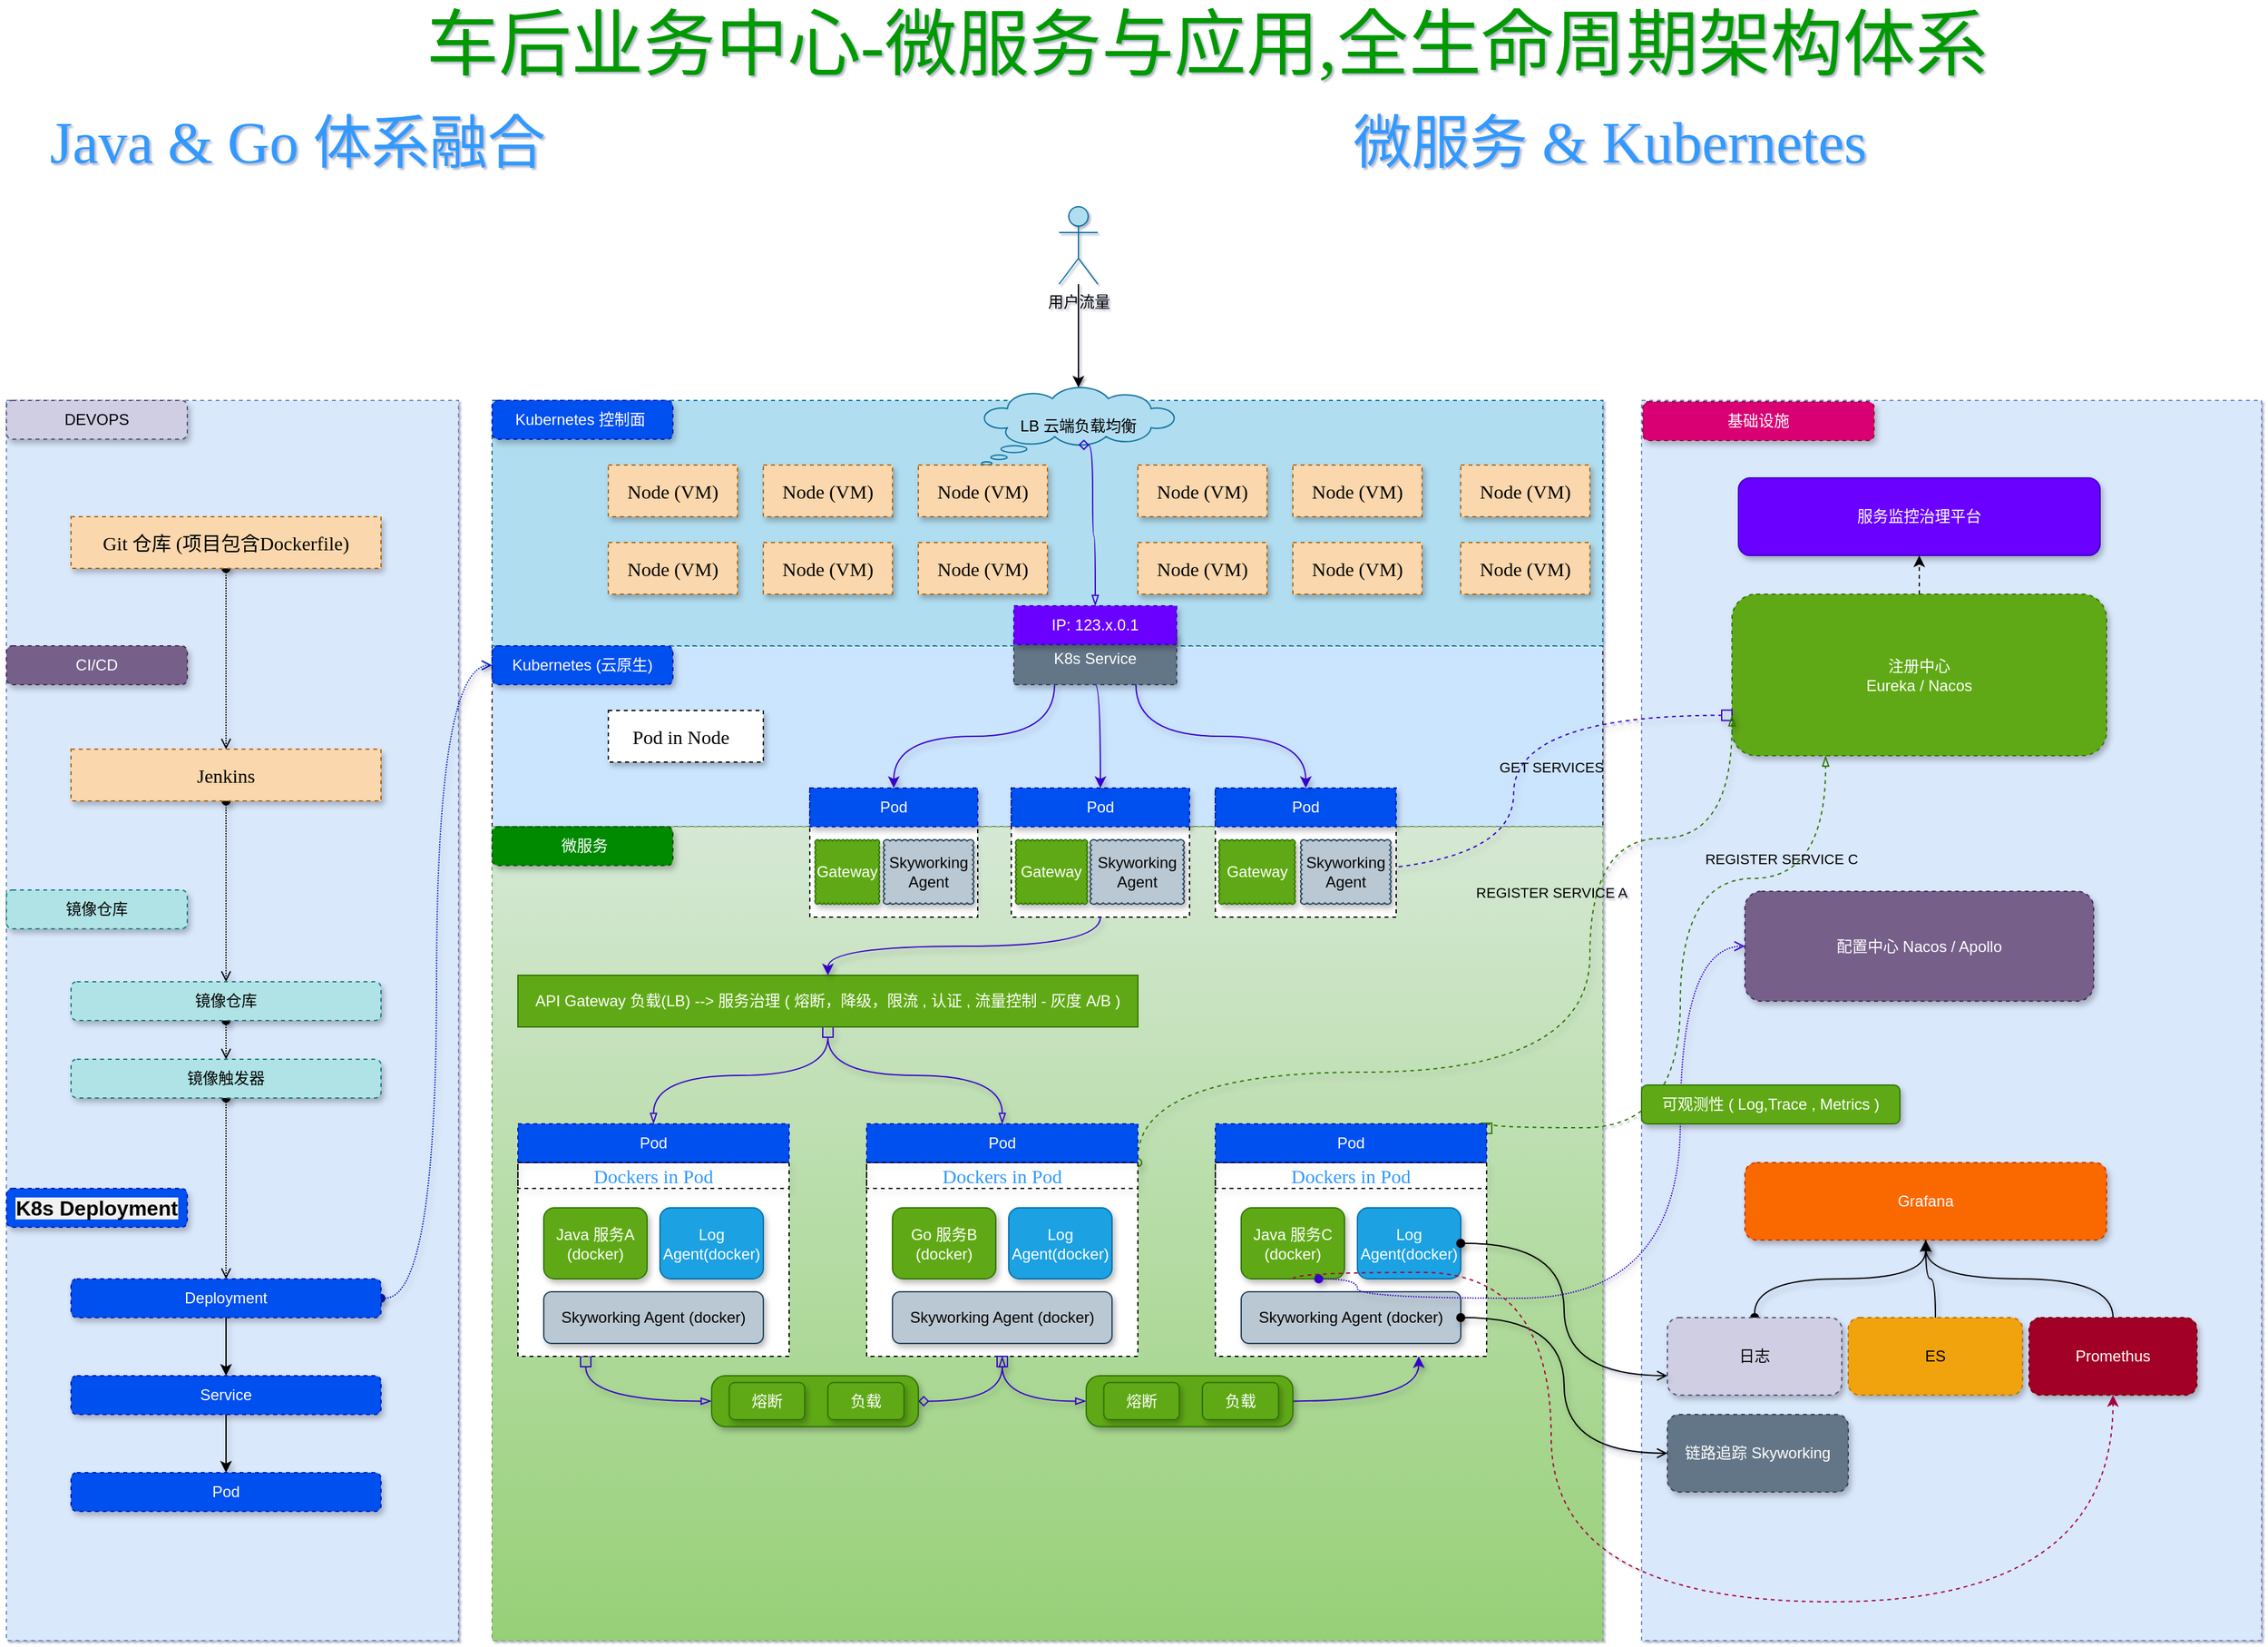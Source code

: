 <mxfile version="14.6.5" type="device"><diagram id="DyvEobNSfLmm6SkaqxEZ" name="第 1 页"><mxGraphModel dx="2893" dy="2381" grid="1" gridSize="10" guides="1" tooltips="1" connect="1" arrows="1" fold="1" page="1" pageScale="1" pageWidth="827" pageHeight="1169" math="0" shadow="1"><root><mxCell id="0"/><mxCell id="1" parent="0"/><mxCell id="Swbjwf21KGVHqzCazOki-116" value="" style="whiteSpace=wrap;html=1;dashed=1;labelBorderColor=none;labelBackgroundColor=none;fillColor=#cce5ff;strokeColor=#36393d;" parent="1" vertex="1"><mxGeometry x="-100" y="360" width="860" height="140" as="geometry"/></mxCell><mxCell id="Swbjwf21KGVHqzCazOki-30" value="" style="whiteSpace=wrap;html=1;dashed=1;fillColor=#dae8fc;labelBorderColor=none;labelBackgroundColor=none;strokeColor=#6c8ebf;" parent="1" vertex="1"><mxGeometry x="790" y="170" width="480" height="960" as="geometry"/></mxCell><mxCell id="Swbjwf21KGVHqzCazOki-33" value="服务监控治理平台" style="whiteSpace=wrap;html=1;fillColor=#6a00ff;strokeColor=#3700CC;fontColor=#ffffff;labelBorderColor=none;labelBackgroundColor=none;shadow=1;glass=0;sketch=0;rounded=1;" parent="1" vertex="1"><mxGeometry x="865" y="230" width="280" height="60" as="geometry"/></mxCell><mxCell id="Swbjwf21KGVHqzCazOki-34" value="配置中心 Nacos / Apollo" style="whiteSpace=wrap;html=1;dashed=1;fillColor=#76608a;strokeColor=#432D57;fontColor=#ffffff;labelBorderColor=none;labelBackgroundColor=none;shadow=1;rounded=1;glass=0;" parent="1" vertex="1"><mxGeometry x="870" y="550" width="270" height="85" as="geometry"/></mxCell><mxCell id="Swbjwf21KGVHqzCazOki-41" value="Grafana" style="whiteSpace=wrap;html=1;dashed=1;fillColor=#fa6800;strokeColor=#C73500;fontColor=#ffffff;labelBorderColor=none;labelBackgroundColor=none;shadow=1;rounded=1;" parent="1" vertex="1"><mxGeometry x="870" y="760" width="280" height="60" as="geometry"/></mxCell><mxCell id="Swbjwf21KGVHqzCazOki-95" value="" style="whiteSpace=wrap;html=1;dashed=1;labelBorderColor=none;labelBackgroundColor=none;fillColor=#d5e8d4;strokeColor=#82b366;gradientColor=#97d077;" parent="1" vertex="1"><mxGeometry x="-100" y="500" width="860" height="630" as="geometry"/></mxCell><mxCell id="Swbjwf21KGVHqzCazOki-31" value="基础设施" style="whiteSpace=wrap;html=1;dashed=1;fillColor=#d80073;strokeColor=#A50040;labelBorderColor=none;glass=0;rounded=1;labelBackgroundColor=none;shadow=1;fontColor=#ffffff;" parent="1" vertex="1"><mxGeometry x="791" y="171" width="179" height="30" as="geometry"/></mxCell><mxCell id="mB2JqrPNmE1M903nX0e_-1" style="edgeStyle=orthogonalEdgeStyle;rounded=0;orthogonalLoop=1;jettySize=auto;html=1;exitX=0.5;exitY=0;exitDx=0;exitDy=0;entryX=0.5;entryY=1;entryDx=0;entryDy=0;dashed=1;" parent="1" source="Swbjwf21KGVHqzCazOki-32" target="Swbjwf21KGVHqzCazOki-33" edge="1"><mxGeometry relative="1" as="geometry"/></mxCell><mxCell id="Swbjwf21KGVHqzCazOki-32" value="注册中心&lt;br&gt;Eureka / Nacos" style="whiteSpace=wrap;html=1;dashed=1;fillColor=#60a917;strokeColor=#2D7600;fontColor=#ffffff;labelBorderColor=none;shadow=1;glass=0;rounded=1;sketch=0;labelBackgroundColor=none;" parent="1" vertex="1"><mxGeometry x="860" y="320" width="290" height="125" as="geometry"/></mxCell><mxCell id="Swbjwf21KGVHqzCazOki-40" value="链路追踪 Skyworking" style="whiteSpace=wrap;html=1;dashed=1;fillColor=#647687;strokeColor=#314354;fontColor=#ffffff;labelBorderColor=none;labelBackgroundColor=none;shadow=1;rounded=1;" parent="1" vertex="1"><mxGeometry x="810" y="955" width="140" height="60" as="geometry"/></mxCell><mxCell id="Swbjwf21KGVHqzCazOki-85" value="" style="edgeStyle=orthogonalEdgeStyle;curved=1;rounded=0;orthogonalLoop=1;jettySize=auto;html=1;shadow=1;labelBackgroundColor=none;startArrow=blockThin;startFill=1;endArrow=oval;endFill=1;fontFamily=Lucida Console;fontSize=15;entryX=0.5;entryY=0;entryDx=0;entryDy=0;" parent="1" source="Swbjwf21KGVHqzCazOki-41" target="Swbjwf21KGVHqzCazOki-84" edge="1"><mxGeometry relative="1" as="geometry"/></mxCell><mxCell id="Swbjwf21KGVHqzCazOki-42" style="edgeStyle=orthogonalEdgeStyle;rounded=0;orthogonalLoop=1;jettySize=auto;html=1;entryX=0;entryY=0.75;entryDx=0;entryDy=0;shadow=1;endArrow=box;endFill=0;startArrow=blockThin;startFill=1;curved=1;fillColor=#6a00ff;strokeColor=#3700CC;labelBorderColor=none;labelBackgroundColor=none;dashed=1;" parent="1" source="Swbjwf21KGVHqzCazOki-20" target="Swbjwf21KGVHqzCazOki-32" edge="1"><mxGeometry relative="1" as="geometry"/></mxCell><mxCell id="Swbjwf21KGVHqzCazOki-43" value="GET SERVICES" style="edgeLabel;html=1;align=center;verticalAlign=middle;resizable=0;points=[];labelBorderColor=none;labelBackgroundColor=none;" parent="Swbjwf21KGVHqzCazOki-42" vertex="1" connectable="0"><mxGeometry x="0.464" y="-11" relative="1" as="geometry"><mxPoint x="-17" y="29" as="offset"/></mxGeometry></mxCell><mxCell id="Swbjwf21KGVHqzCazOki-66" style="edgeStyle=orthogonalEdgeStyle;rounded=0;orthogonalLoop=1;jettySize=auto;html=1;exitX=0.5;exitY=1;exitDx=0;exitDy=0;shadow=0;startArrow=box;startFill=0;endArrow=blockThin;endFill=0;curved=1;labelBorderColor=none;labelBackgroundColor=none;fillColor=#6a00ff;strokeColor=#3700CC;" parent="1" source="Swbjwf21KGVHqzCazOki-64" target="Swbjwf21KGVHqzCazOki-59" edge="1"><mxGeometry relative="1" as="geometry"/></mxCell><mxCell id="Swbjwf21KGVHqzCazOki-67" style="edgeStyle=orthogonalEdgeStyle;rounded=0;orthogonalLoop=1;jettySize=auto;html=1;entryX=0.5;entryY=0;entryDx=0;entryDy=0;shadow=1;startArrow=box;startFill=0;endArrow=blockThin;endFill=0;curved=1;labelBorderColor=none;labelBackgroundColor=none;fillColor=#6a00ff;strokeColor=#3700CC;" parent="1" source="Swbjwf21KGVHqzCazOki-64" target="Swbjwf21KGVHqzCazOki-111" edge="1"><mxGeometry relative="1" as="geometry"><mxPoint x="305" y="700" as="targetPoint"/></mxGeometry></mxCell><mxCell id="Swbjwf21KGVHqzCazOki-64" value="API Gateway 负载(LB) --&amp;gt; 服务治理 ( 熔断，降级，限流 , 认证 , 流量控制 - 灰度 A/B )" style="rounded=0;whiteSpace=wrap;html=1;fillColor=#60a917;labelBorderColor=none;labelBackgroundColor=none;strokeColor=#2D7600;fontColor=#ffffff;" parent="1" vertex="1"><mxGeometry x="-80" y="615" width="480" height="40" as="geometry"/></mxCell><mxCell id="Swbjwf21KGVHqzCazOki-68" style="edgeStyle=orthogonalEdgeStyle;rounded=0;orthogonalLoop=1;jettySize=auto;html=1;entryX=0.25;entryY=1;entryDx=0;entryDy=0;shadow=0;startArrow=box;startFill=0;endArrow=blockThin;endFill=0;curved=1;fillColor=#60a917;strokeColor=#2D7600;labelBorderColor=none;labelBackgroundColor=none;exitX=1;exitY=0.25;exitDx=0;exitDy=0;dashed=1;" parent="1" source="Swbjwf21KGVHqzCazOki-121" target="Swbjwf21KGVHqzCazOki-32" edge="1"><mxGeometry relative="1" as="geometry"><mxPoint x="710" y="715" as="sourcePoint"/><Array as="points"><mxPoint x="820" y="733"/><mxPoint x="820" y="540"/></Array></mxGeometry></mxCell><mxCell id="Swbjwf21KGVHqzCazOki-69" value="REGISTER SERVICE C" style="edgeLabel;html=1;align=center;verticalAlign=middle;resizable=0;points=[];labelBackgroundColor=none;labelBorderColor=none;" parent="Swbjwf21KGVHqzCazOki-68" vertex="1" connectable="0"><mxGeometry x="0.616" y="3" relative="1" as="geometry"><mxPoint x="-23" y="-12" as="offset"/></mxGeometry></mxCell><mxCell id="Swbjwf21KGVHqzCazOki-81" style="edgeStyle=orthogonalEdgeStyle;curved=1;rounded=0;orthogonalLoop=1;jettySize=auto;html=1;entryX=0.5;entryY=1;entryDx=0;entryDy=0;shadow=1;startArrow=diamond;startFill=0;endArrow=blockThin;endFill=0;fillColor=#6a00ff;strokeColor=#3700CC;labelBorderColor=none;labelBackgroundColor=none;exitX=1;exitY=0.5;exitDx=0;exitDy=0;" parent="1" source="mB2JqrPNmE1M903nX0e_-35" target="Swbjwf21KGVHqzCazOki-110" edge="1"><mxGeometry relative="1" as="geometry"><mxPoint x="645" y="800" as="targetPoint"/><mxPoint x="200" y="1000" as="sourcePoint"/></mxGeometry></mxCell><mxCell id="Swbjwf21KGVHqzCazOki-71" style="edgeStyle=orthogonalEdgeStyle;curved=1;rounded=0;orthogonalLoop=1;jettySize=auto;html=1;shadow=1;startArrow=oval;startFill=0;endArrow=blockThin;endFill=0;fillColor=#60a917;strokeColor=#2D7600;labelBorderColor=none;labelBackgroundColor=none;exitX=1;exitY=0;exitDx=0;exitDy=0;entryX=0;entryY=0.75;entryDx=0;entryDy=0;dashed=1;" parent="1" source="Swbjwf21KGVHqzCazOki-112" target="Swbjwf21KGVHqzCazOki-32" edge="1"><mxGeometry relative="1" as="geometry"><mxPoint x="370" y="715" as="sourcePoint"/><mxPoint x="840" y="475" as="targetPoint"/><Array as="points"><mxPoint x="400" y="690"/><mxPoint x="750" y="690"/><mxPoint x="750" y="509"/><mxPoint x="860" y="509"/></Array></mxGeometry></mxCell><mxCell id="Swbjwf21KGVHqzCazOki-72" value="&lt;span style=&quot;&quot;&gt;REGISTER SERVICE A&lt;/span&gt;" style="edgeLabel;html=1;align=center;verticalAlign=middle;resizable=0;points=[];labelBorderColor=none;labelBackgroundColor=none;" parent="Swbjwf21KGVHqzCazOki-71" vertex="1" connectable="0"><mxGeometry x="0.332" y="11" relative="1" as="geometry"><mxPoint x="-19" y="-22" as="offset"/></mxGeometry></mxCell><mxCell id="Swbjwf21KGVHqzCazOki-80" style="edgeStyle=orthogonalEdgeStyle;curved=1;rounded=0;orthogonalLoop=1;jettySize=auto;html=1;shadow=1;startArrow=box;startFill=0;endArrow=blockThin;endFill=0;exitX=0.25;exitY=1;exitDx=0;exitDy=0;entryX=0;entryY=0.5;entryDx=0;entryDy=0;fillColor=#6a00ff;strokeColor=#3700CC;labelBorderColor=none;labelBackgroundColor=none;" parent="1" source="Swbjwf21KGVHqzCazOki-58" target="mB2JqrPNmE1M903nX0e_-35" edge="1"><mxGeometry relative="1" as="geometry"><mxPoint x="305" y="800" as="sourcePoint"/><mxPoint x="20" y="1000" as="targetPoint"/></mxGeometry></mxCell><mxCell id="Swbjwf21KGVHqzCazOki-84" value="日志" style="whiteSpace=wrap;html=1;dashed=1;labelBorderColor=none;labelBackgroundColor=none;shadow=1;rounded=1;fillColor=#d0cee2;strokeColor=#56517e;" parent="1" vertex="1"><mxGeometry x="810" y="880" width="135" height="60" as="geometry"/></mxCell><mxCell id="Swbjwf21KGVHqzCazOki-97" value="" style="whiteSpace=wrap;html=1;dashed=1;labelBorderColor=none;labelBackgroundColor=none;fillColor=#b1ddf0;strokeColor=#10739e;" parent="1" vertex="1"><mxGeometry x="-100" y="170" width="860" height="190" as="geometry"/></mxCell><mxCell id="Swbjwf21KGVHqzCazOki-3" style="edgeStyle=orthogonalEdgeStyle;orthogonalLoop=1;jettySize=auto;html=1;entryX=0.5;entryY=0;entryDx=0;entryDy=0;entryPerimeter=0;curved=1;labelBorderColor=none;labelBackgroundColor=none;" parent="1" source="Swbjwf21KGVHqzCazOki-1" target="Swbjwf21KGVHqzCazOki-2" edge="1"><mxGeometry relative="1" as="geometry"/></mxCell><mxCell id="Swbjwf21KGVHqzCazOki-1" value="用户流量" style="shape=umlActor;verticalLabelPosition=bottom;verticalAlign=top;html=1;labelBorderColor=none;labelBackgroundColor=none;fillColor=#b1ddf0;strokeColor=#10739e;" parent="1" vertex="1"><mxGeometry x="339" y="20" width="30" height="60" as="geometry"/></mxCell><mxCell id="Swbjwf21KGVHqzCazOki-2" value="LB 云端负载均衡" style="whiteSpace=wrap;html=1;shape=mxgraph.basic.cloud_callout;labelBorderColor=none;labelBackgroundColor=none;fillColor=#b1ddf0;strokeColor=#10739e;" parent="1" vertex="1"><mxGeometry x="279" y="160" width="150" height="60" as="geometry"/></mxCell><mxCell id="Swbjwf21KGVHqzCazOki-48" style="edgeStyle=orthogonalEdgeStyle;rounded=0;orthogonalLoop=1;jettySize=auto;html=1;entryX=0.5;entryY=0;entryDx=0;entryDy=0;shadow=0;startArrow=diamond;startFill=0;endArrow=blockThin;endFill=0;curved=1;labelBorderColor=none;labelBackgroundColor=none;exitX=0.5;exitY=0.74;exitDx=0;exitDy=0;exitPerimeter=0;fillColor=#6a00ff;strokeColor=#3700CC;" parent="1" source="Swbjwf21KGVHqzCazOki-2" target="Swbjwf21KGVHqzCazOki-26" edge="1"><mxGeometry relative="1" as="geometry"><Array as="points"><mxPoint x="365" y="204"/><mxPoint x="365" y="275"/><mxPoint x="367" y="275"/></Array></mxGeometry></mxCell><mxCell id="Swbjwf21KGVHqzCazOki-83" value="Node (VM)" style="rounded=0;whiteSpace=wrap;html=1;shadow=1;glass=0;dashed=1;labelBackgroundColor=none;sketch=0;fillColor=#fad7ac;fontFamily=Lucida Console;fontSize=15;strokeColor=#b46504;" parent="1" vertex="1"><mxGeometry x="-10" y="220" width="100" height="40" as="geometry"/></mxCell><mxCell id="Swbjwf21KGVHqzCazOki-96" value="Kubernetes 控制面&amp;nbsp;" style="whiteSpace=wrap;html=1;dashed=1;fillColor=#0050ef;strokeColor=#001DBC;fontColor=#ffffff;labelBorderColor=none;glass=0;rounded=1;shadow=1;labelBackgroundColor=none;" parent="1" vertex="1"><mxGeometry x="-100" y="170" width="140" height="30" as="geometry"/></mxCell><mxCell id="Swbjwf21KGVHqzCazOki-12" value="" style="group;labelBorderColor=none;shadow=1;labelBackgroundColor=none;" parent="1" vertex="1" connectable="0"><mxGeometry x="146" y="470" width="130" height="100" as="geometry"/></mxCell><mxCell id="Swbjwf21KGVHqzCazOki-10" value="" style="whiteSpace=wrap;html=1;dashed=1;labelBorderColor=none;labelBackgroundColor=none;" parent="Swbjwf21KGVHqzCazOki-12" vertex="1"><mxGeometry width="130" height="100" as="geometry"/></mxCell><mxCell id="Swbjwf21KGVHqzCazOki-4" value="Gateway" style="whiteSpace=wrap;html=1;shape=mxgraph.basic.cloud_rect;fillColor=#60a917;strokeColor=#2D7600;fontColor=#ffffff;labelBorderColor=none;shadow=1;labelBackgroundColor=none;" parent="Swbjwf21KGVHqzCazOki-12" vertex="1"><mxGeometry x="4" y="40" width="50" height="50" as="geometry"/></mxCell><mxCell id="Swbjwf21KGVHqzCazOki-11" value="Pod" style="whiteSpace=wrap;html=1;dashed=1;fillColor=#0050ef;strokeColor=#001DBC;fontColor=#ffffff;labelBorderColor=none;shadow=1;labelBackgroundColor=none;" parent="Swbjwf21KGVHqzCazOki-12" vertex="1"><mxGeometry width="130" height="30" as="geometry"/></mxCell><mxCell id="Swbjwf21KGVHqzCazOki-13" value="" style="group;labelBorderColor=none;shadow=1;labelBackgroundColor=none;" parent="1" vertex="1" connectable="0"><mxGeometry x="302" y="470" width="138" height="100" as="geometry"/></mxCell><mxCell id="Swbjwf21KGVHqzCazOki-14" value="" style="whiteSpace=wrap;html=1;dashed=1;labelBorderColor=none;labelBackgroundColor=none;" parent="Swbjwf21KGVHqzCazOki-13" vertex="1"><mxGeometry width="138" height="100" as="geometry"/></mxCell><mxCell id="Swbjwf21KGVHqzCazOki-16" value="Gateway" style="whiteSpace=wrap;html=1;shape=mxgraph.basic.cloud_rect;fillColor=#60a917;strokeColor=#2D7600;fontColor=#ffffff;labelBorderColor=none;shadow=1;labelBackgroundColor=none;" parent="Swbjwf21KGVHqzCazOki-13" vertex="1"><mxGeometry x="3.25" y="40" width="55.75" height="50" as="geometry"/></mxCell><mxCell id="Swbjwf21KGVHqzCazOki-15" value="Pod" style="whiteSpace=wrap;html=1;dashed=1;fillColor=#0050ef;strokeColor=#001DBC;fontColor=#ffffff;labelBorderColor=none;shadow=1;labelBackgroundColor=none;" parent="Swbjwf21KGVHqzCazOki-13" vertex="1"><mxGeometry width="138" height="30" as="geometry"/></mxCell><mxCell id="Swbjwf21KGVHqzCazOki-139" value="Skyworking Agent" style="whiteSpace=wrap;html=1;shape=mxgraph.basic.cloud_rect;fillColor=#bac8d3;strokeColor=#23445d;labelBorderColor=none;shadow=1;labelBackgroundColor=none;" parent="Swbjwf21KGVHqzCazOki-13" vertex="1"><mxGeometry x="61" y="40" width="72.94" height="50" as="geometry"/></mxCell><mxCell id="Swbjwf21KGVHqzCazOki-17" value="" style="group;labelBorderColor=none;shadow=1;glass=0;labelBackgroundColor=none;" parent="1" vertex="1" connectable="0"><mxGeometry x="460" y="470" width="140" height="100" as="geometry"/></mxCell><mxCell id="Swbjwf21KGVHqzCazOki-18" value="" style="whiteSpace=wrap;html=1;dashed=1;labelBorderColor=none;labelBackgroundColor=none;" parent="Swbjwf21KGVHqzCazOki-17" vertex="1"><mxGeometry width="140" height="100" as="geometry"/></mxCell><mxCell id="Swbjwf21KGVHqzCazOki-20" value="Gateway" style="whiteSpace=wrap;html=1;shape=mxgraph.basic.cloud_rect;fillColor=#60a917;strokeColor=#2D7600;fontColor=#ffffff;labelBorderColor=none;shadow=1;labelBackgroundColor=none;" parent="Swbjwf21KGVHqzCazOki-17" vertex="1"><mxGeometry x="2.66" y="40" width="59.23" height="50" as="geometry"/></mxCell><mxCell id="Swbjwf21KGVHqzCazOki-19" value="Pod" style="whiteSpace=wrap;html=1;dashed=1;fillColor=#0050ef;strokeColor=#001DBC;fontColor=#ffffff;labelBorderColor=none;shadow=1;rounded=0;glass=0;labelBackgroundColor=none;" parent="Swbjwf21KGVHqzCazOki-17" vertex="1"><mxGeometry width="140" height="30" as="geometry"/></mxCell><mxCell id="Swbjwf21KGVHqzCazOki-138" value="Skyworking Agent" style="whiteSpace=wrap;html=1;shape=mxgraph.basic.cloud_rect;fillColor=#bac8d3;strokeColor=#23445d;labelBorderColor=none;shadow=1;labelBackgroundColor=none;" parent="Swbjwf21KGVHqzCazOki-17" vertex="1"><mxGeometry x="66" y="40" width="70" height="50" as="geometry"/></mxCell><mxCell id="Swbjwf21KGVHqzCazOki-98" value="Node (VM)" style="rounded=0;whiteSpace=wrap;html=1;shadow=1;glass=0;dashed=1;labelBackgroundColor=none;sketch=0;fillColor=#fad7ac;fontFamily=Lucida Console;fontSize=15;strokeColor=#b46504;" parent="1" vertex="1"><mxGeometry x="110" y="220" width="100" height="40" as="geometry"/></mxCell><mxCell id="Swbjwf21KGVHqzCazOki-99" value="Node (VM)" style="rounded=0;whiteSpace=wrap;html=1;shadow=1;glass=0;dashed=1;labelBackgroundColor=none;sketch=0;fillColor=#fad7ac;fontFamily=Lucida Console;fontSize=15;strokeColor=#b46504;" parent="1" vertex="1"><mxGeometry x="-10" y="280" width="100" height="40" as="geometry"/></mxCell><mxCell id="Swbjwf21KGVHqzCazOki-100" value="Node (VM)" style="rounded=0;whiteSpace=wrap;html=1;shadow=1;glass=0;dashed=1;labelBackgroundColor=none;sketch=0;fillColor=#fad7ac;fontFamily=Lucida Console;fontSize=15;strokeColor=#b46504;" parent="1" vertex="1"><mxGeometry x="110" y="280" width="100" height="40" as="geometry"/></mxCell><mxCell id="Swbjwf21KGVHqzCazOki-106" value="" style="group" parent="1" vertex="1" connectable="0"><mxGeometry x="-80" y="730" width="210" height="180" as="geometry"/></mxCell><mxCell id="Swbjwf21KGVHqzCazOki-57" value="" style="group;labelBorderColor=none;labelBackgroundColor=none;" parent="Swbjwf21KGVHqzCazOki-106" vertex="1" connectable="0"><mxGeometry width="210" height="180" as="geometry"/></mxCell><mxCell id="Swbjwf21KGVHqzCazOki-58" value="" style="whiteSpace=wrap;html=1;dashed=1;labelBorderColor=none;labelBackgroundColor=none;" parent="Swbjwf21KGVHqzCazOki-57" vertex="1"><mxGeometry width="210" height="180" as="geometry"/></mxCell><mxCell id="Swbjwf21KGVHqzCazOki-59" value="Pod" style="whiteSpace=wrap;html=1;dashed=1;fillColor=#0050ef;strokeColor=#001DBC;fontColor=#ffffff;labelBorderColor=none;labelBackgroundColor=none;" parent="Swbjwf21KGVHqzCazOki-57" vertex="1"><mxGeometry width="210" height="30" as="geometry"/></mxCell><mxCell id="Swbjwf21KGVHqzCazOki-87" value="&lt;font color=&quot;#3399ff&quot;&gt;Dockers&amp;nbsp;in Pod&lt;/font&gt;" style="rounded=0;whiteSpace=wrap;html=1;shadow=1;glass=0;dashed=1;labelBackgroundColor=none;sketch=0;fillColor=none;fontFamily=Lucida Console;fontSize=15;" parent="Swbjwf21KGVHqzCazOki-57" vertex="1"><mxGeometry y="30" width="210" height="20" as="geometry"/></mxCell><mxCell id="Swbjwf21KGVHqzCazOki-92" value="Java 服务A (docker)" style="rounded=1;whiteSpace=wrap;html=1;labelBackgroundColor=none;fillColor=#60a917;strokeColor=#2D7600;fontColor=#ffffff;labelBorderColor=none;shadow=1;glass=0;" parent="Swbjwf21KGVHqzCazOki-106" vertex="1"><mxGeometry x="20" y="65" width="80" height="55" as="geometry"/></mxCell><mxCell id="Swbjwf21KGVHqzCazOki-93" value="Log Agent(docker)" style="rounded=1;whiteSpace=wrap;html=1;labelBackgroundColor=none;fillColor=#1ba1e2;strokeColor=#006EAF;labelBorderColor=none;shadow=1;glass=0;fontColor=#ffffff;" parent="Swbjwf21KGVHqzCazOki-106" vertex="1"><mxGeometry x="110" y="65" width="80" height="55" as="geometry"/></mxCell><mxCell id="Swbjwf21KGVHqzCazOki-94" value="Skyworking Agent (docker)" style="rounded=1;whiteSpace=wrap;html=1;labelBackgroundColor=none;fillColor=#bac8d3;strokeColor=#23445d;labelBorderColor=none;shadow=1;glass=0;" parent="Swbjwf21KGVHqzCazOki-106" vertex="1"><mxGeometry x="20" y="130" width="170" height="40" as="geometry"/></mxCell><mxCell id="Swbjwf21KGVHqzCazOki-107" value="&amp;nbsp;微服务" style="whiteSpace=wrap;html=1;dashed=1;fillColor=#008a00;strokeColor=#005700;fontColor=#ffffff;labelBorderColor=none;glass=0;rounded=1;shadow=1;labelBackgroundColor=none;" parent="1" vertex="1"><mxGeometry x="-100" y="500" width="140" height="30" as="geometry"/></mxCell><mxCell id="Swbjwf21KGVHqzCazOki-108" value="" style="group" parent="1" vertex="1" connectable="0"><mxGeometry x="190" y="730" width="210" height="180" as="geometry"/></mxCell><mxCell id="Swbjwf21KGVHqzCazOki-109" value="" style="group;labelBorderColor=none;labelBackgroundColor=none;" parent="Swbjwf21KGVHqzCazOki-108" vertex="1" connectable="0"><mxGeometry width="210" height="180" as="geometry"/></mxCell><mxCell id="Swbjwf21KGVHqzCazOki-110" value="" style="whiteSpace=wrap;html=1;dashed=1;labelBorderColor=none;labelBackgroundColor=none;" parent="Swbjwf21KGVHqzCazOki-109" vertex="1"><mxGeometry width="210" height="180" as="geometry"/></mxCell><mxCell id="Swbjwf21KGVHqzCazOki-111" value="Pod" style="whiteSpace=wrap;html=1;dashed=1;fillColor=#0050ef;strokeColor=#001DBC;fontColor=#ffffff;labelBorderColor=none;labelBackgroundColor=none;" parent="Swbjwf21KGVHqzCazOki-109" vertex="1"><mxGeometry width="210" height="30" as="geometry"/></mxCell><mxCell id="Swbjwf21KGVHqzCazOki-112" value="&lt;font color=&quot;#3399ff&quot;&gt;Dockers&amp;nbsp;in Pod&lt;/font&gt;" style="rounded=0;whiteSpace=wrap;html=1;shadow=1;glass=0;dashed=1;labelBackgroundColor=none;sketch=0;fillColor=none;fontFamily=Lucida Console;fontSize=15;" parent="Swbjwf21KGVHqzCazOki-109" vertex="1"><mxGeometry y="30" width="210" height="20" as="geometry"/></mxCell><mxCell id="Swbjwf21KGVHqzCazOki-113" value="Go 服务B (docker)" style="rounded=1;whiteSpace=wrap;html=1;labelBackgroundColor=none;fillColor=#60a917;strokeColor=#2D7600;fontColor=#ffffff;labelBorderColor=none;shadow=1;glass=0;" parent="Swbjwf21KGVHqzCazOki-108" vertex="1"><mxGeometry x="20" y="65" width="80" height="55" as="geometry"/></mxCell><mxCell id="Swbjwf21KGVHqzCazOki-114" value="Log Agent(docker)" style="rounded=1;whiteSpace=wrap;html=1;labelBackgroundColor=none;fillColor=#1ba1e2;strokeColor=#006EAF;labelBorderColor=none;shadow=1;glass=0;fontColor=#ffffff;" parent="Swbjwf21KGVHqzCazOki-108" vertex="1"><mxGeometry x="110" y="65" width="80" height="55" as="geometry"/></mxCell><mxCell id="Swbjwf21KGVHqzCazOki-115" value="Skyworking Agent (docker)" style="rounded=1;whiteSpace=wrap;html=1;labelBackgroundColor=none;fillColor=#bac8d3;strokeColor=#23445d;labelBorderColor=none;shadow=1;glass=0;" parent="Swbjwf21KGVHqzCazOki-108" vertex="1"><mxGeometry x="20" y="130" width="170" height="40" as="geometry"/></mxCell><mxCell id="Swbjwf21KGVHqzCazOki-9" value="Kubernetes (云原生)" style="whiteSpace=wrap;html=1;dashed=1;fillColor=#0050ef;strokeColor=#001DBC;fontColor=#ffffff;labelBorderColor=none;glass=0;rounded=1;shadow=1;labelBackgroundColor=none;" parent="1" vertex="1"><mxGeometry x="-100" y="360" width="140" height="30" as="geometry"/></mxCell><mxCell id="Swbjwf21KGVHqzCazOki-22" style="edgeStyle=orthogonalEdgeStyle;orthogonalLoop=1;jettySize=auto;html=1;exitX=0.25;exitY=1;exitDx=0;exitDy=0;curved=1;fillColor=#6a00ff;strokeColor=#3700CC;labelBorderColor=none;labelBackgroundColor=none;shadow=1;" parent="1" source="Swbjwf21KGVHqzCazOki-21" target="Swbjwf21KGVHqzCazOki-11" edge="1"><mxGeometry relative="1" as="geometry"/></mxCell><mxCell id="Swbjwf21KGVHqzCazOki-24" style="edgeStyle=orthogonalEdgeStyle;orthogonalLoop=1;jettySize=auto;html=1;exitX=0.75;exitY=1;exitDx=0;exitDy=0;entryX=0.5;entryY=0;entryDx=0;entryDy=0;curved=1;fillColor=#6a00ff;strokeColor=#3700CC;labelBorderColor=none;labelBackgroundColor=none;shadow=1;" parent="1" source="Swbjwf21KGVHqzCazOki-21" target="Swbjwf21KGVHqzCazOki-19" edge="1"><mxGeometry relative="1" as="geometry"/></mxCell><mxCell id="mB2JqrPNmE1M903nX0e_-38" style="edgeStyle=orthogonalEdgeStyle;curved=1;orthogonalLoop=1;jettySize=auto;html=1;exitX=0.5;exitY=1;exitDx=0;exitDy=0;entryX=0.5;entryY=0;entryDx=0;entryDy=0;shadow=1;strokeColor=#3700CC;fillColor=#6a00ff;" parent="1" source="Swbjwf21KGVHqzCazOki-21" target="Swbjwf21KGVHqzCazOki-15" edge="1"><mxGeometry relative="1" as="geometry"><Array as="points"><mxPoint x="371" y="390"/></Array></mxGeometry></mxCell><mxCell id="Swbjwf21KGVHqzCazOki-21" value="K8s Service" style="whiteSpace=wrap;html=1;dashed=1;fillColor=#647687;strokeColor=#314354;fontColor=#ffffff;labelBorderColor=none;shadow=1;labelBackgroundColor=none;" parent="1" vertex="1"><mxGeometry x="304" y="350" width="126" height="40" as="geometry"/></mxCell><mxCell id="Swbjwf21KGVHqzCazOki-26" value="IP: 123.x.0.1" style="whiteSpace=wrap;html=1;dashed=1;fillColor=#6a00ff;strokeColor=#3700CC;fontColor=#ffffff;labelBorderColor=none;glass=0;shadow=1;labelBackgroundColor=none;" parent="1" vertex="1"><mxGeometry x="304" y="329" width="126" height="30" as="geometry"/></mxCell><mxCell id="Swbjwf21KGVHqzCazOki-101" value="Pod in Node&amp;nbsp;&amp;nbsp;" style="rounded=0;whiteSpace=wrap;html=1;shadow=1;glass=0;dashed=1;labelBackgroundColor=none;sketch=0;fontFamily=Lucida Console;fontSize=15;" parent="1" vertex="1"><mxGeometry x="-10" y="410" width="120" height="40" as="geometry"/></mxCell><mxCell id="Swbjwf21KGVHqzCazOki-118" value="" style="group" parent="1" vertex="1" connectable="0"><mxGeometry x="460" y="730" width="210" height="180" as="geometry"/></mxCell><mxCell id="Swbjwf21KGVHqzCazOki-119" value="" style="group;labelBorderColor=none;labelBackgroundColor=none;" parent="Swbjwf21KGVHqzCazOki-118" vertex="1" connectable="0"><mxGeometry width="210" height="180" as="geometry"/></mxCell><mxCell id="Swbjwf21KGVHqzCazOki-120" value="" style="whiteSpace=wrap;html=1;dashed=1;labelBorderColor=none;labelBackgroundColor=none;" parent="Swbjwf21KGVHqzCazOki-119" vertex="1"><mxGeometry width="210" height="180" as="geometry"/></mxCell><mxCell id="Swbjwf21KGVHqzCazOki-121" value="Pod" style="whiteSpace=wrap;html=1;dashed=1;fillColor=#0050ef;strokeColor=#001DBC;fontColor=#ffffff;labelBorderColor=none;labelBackgroundColor=none;" parent="Swbjwf21KGVHqzCazOki-119" vertex="1"><mxGeometry width="210" height="30" as="geometry"/></mxCell><mxCell id="Swbjwf21KGVHqzCazOki-122" value="&lt;font color=&quot;#3399ff&quot;&gt;Dockers&amp;nbsp;in Pod&lt;/font&gt;" style="rounded=0;whiteSpace=wrap;html=1;shadow=1;glass=0;dashed=1;labelBackgroundColor=none;sketch=0;fillColor=none;fontFamily=Lucida Console;fontSize=15;" parent="Swbjwf21KGVHqzCazOki-119" vertex="1"><mxGeometry y="30" width="210" height="20" as="geometry"/></mxCell><mxCell id="Swbjwf21KGVHqzCazOki-123" value="Java 服务C (docker)" style="rounded=1;whiteSpace=wrap;html=1;labelBackgroundColor=none;fillColor=#60a917;strokeColor=#2D7600;fontColor=#ffffff;labelBorderColor=none;shadow=1;glass=0;" parent="Swbjwf21KGVHqzCazOki-118" vertex="1"><mxGeometry x="20" y="65" width="80" height="55" as="geometry"/></mxCell><mxCell id="Swbjwf21KGVHqzCazOki-124" value="Log Agent(docker)" style="rounded=1;whiteSpace=wrap;html=1;labelBackgroundColor=none;fillColor=#1ba1e2;strokeColor=#006EAF;labelBorderColor=none;shadow=1;glass=0;fontColor=#ffffff;" parent="Swbjwf21KGVHqzCazOki-118" vertex="1"><mxGeometry x="110" y="65" width="80" height="55" as="geometry"/></mxCell><mxCell id="Swbjwf21KGVHqzCazOki-125" value="Skyworking Agent (docker)" style="rounded=1;whiteSpace=wrap;html=1;labelBackgroundColor=none;fillColor=#bac8d3;strokeColor=#23445d;labelBorderColor=none;shadow=1;glass=0;" parent="Swbjwf21KGVHqzCazOki-118" vertex="1"><mxGeometry x="20" y="130" width="170" height="40" as="geometry"/></mxCell><mxCell id="Swbjwf21KGVHqzCazOki-126" style="edgeStyle=orthogonalEdgeStyle;curved=1;rounded=0;orthogonalLoop=1;jettySize=auto;html=1;exitX=1;exitY=0.5;exitDx=0;exitDy=0;entryX=0;entryY=0.75;entryDx=0;entryDy=0;shadow=1;labelBackgroundColor=none;startArrow=oval;startFill=1;endArrow=open;endFill=0;fontFamily=Lucida Console;fontSize=15;fontColor=#009900;" parent="1" source="Swbjwf21KGVHqzCazOki-124" target="Swbjwf21KGVHqzCazOki-84" edge="1"><mxGeometry relative="1" as="geometry"/></mxCell><mxCell id="Swbjwf21KGVHqzCazOki-127" style="edgeStyle=orthogonalEdgeStyle;curved=1;rounded=0;orthogonalLoop=1;jettySize=auto;html=1;entryX=0;entryY=0.5;entryDx=0;entryDy=0;shadow=1;labelBackgroundColor=none;startArrow=oval;startFill=1;endArrow=open;endFill=0;fontFamily=Lucida Console;fontSize=15;fontColor=#009900;" parent="1" source="Swbjwf21KGVHqzCazOki-125" target="Swbjwf21KGVHqzCazOki-40" edge="1"><mxGeometry relative="1" as="geometry"/></mxCell><mxCell id="Swbjwf21KGVHqzCazOki-128" value="车后业务中心-微服务与应用,全生命周期架构体系&amp;nbsp;" style="text;html=1;resizable=0;autosize=1;align=center;verticalAlign=middle;points=[];fillColor=none;strokeColor=none;rounded=0;dashed=1;fontColor=#009900;fontFamily=Comic Sans MS;fontSize=56;" parent="1" vertex="1"><mxGeometry x="-165" y="-140" width="1250" height="70" as="geometry"/></mxCell><mxCell id="Swbjwf21KGVHqzCazOki-129" value="微服务 &amp;amp; Kubernetes" style="text;html=1;resizable=0;autosize=1;align=center;verticalAlign=middle;points=[];fillColor=none;strokeColor=none;rounded=0;dashed=1;fontFamily=Comic Sans MS;fontSize=45;fontColor=#3399FF;" parent="1" vertex="1"><mxGeometry x="540" y="-60" width="450" height="60" as="geometry"/></mxCell><mxCell id="H8KItoC-RxilkSY3pRhw-1" style="edgeStyle=orthogonalEdgeStyle;rounded=0;orthogonalLoop=1;jettySize=auto;html=1;curved=1;shadow=1;entryX=0.5;entryY=1;entryDx=0;entryDy=0;" edge="1" parent="1" source="Swbjwf21KGVHqzCazOki-130" target="Swbjwf21KGVHqzCazOki-41"><mxGeometry relative="1" as="geometry"><mxPoint x="1010" y="830" as="targetPoint"/></mxGeometry></mxCell><mxCell id="Swbjwf21KGVHqzCazOki-130" value="ES" style="whiteSpace=wrap;html=1;dashed=1;fillColor=#f0a30a;strokeColor=#BD7000;labelBorderColor=none;labelBackgroundColor=none;shadow=1;rounded=1;fontColor=#000000;" parent="1" vertex="1"><mxGeometry x="950" y="880" width="135" height="60" as="geometry"/></mxCell><mxCell id="Swbjwf21KGVHqzCazOki-133" style="edgeStyle=orthogonalEdgeStyle;curved=1;rounded=0;orthogonalLoop=1;jettySize=auto;html=1;exitX=0.75;exitY=1;exitDx=0;exitDy=0;entryX=0;entryY=0.5;entryDx=0;entryDy=0;shadow=1;labelBackgroundColor=none;startArrow=oval;startFill=1;endArrow=open;endFill=0;fontFamily=Comic Sans MS;fontSize=45;fontColor=#3399FF;dashed=1;dashPattern=1 1;fillColor=#6a00ff;strokeColor=#3700CC;" parent="1" source="Swbjwf21KGVHqzCazOki-123" target="Swbjwf21KGVHqzCazOki-34" edge="1"><mxGeometry relative="1" as="geometry"><Array as="points"><mxPoint x="570" y="865"/><mxPoint x="820" y="865"/><mxPoint x="820" y="593"/></Array></mxGeometry></mxCell><mxCell id="Swbjwf21KGVHqzCazOki-134" value="" style="whiteSpace=wrap;html=1;dashed=1;fillColor=#dae8fc;labelBorderColor=none;labelBackgroundColor=none;strokeColor=#6c8ebf;" parent="1" vertex="1"><mxGeometry x="-476" y="170" width="350" height="960" as="geometry"/></mxCell><mxCell id="Swbjwf21KGVHqzCazOki-135" value="DEVOPS" style="whiteSpace=wrap;html=1;dashed=1;labelBorderColor=none;glass=0;rounded=1;shadow=1;labelBackgroundColor=none;fillColor=#d0cee2;strokeColor=#56517e;" parent="1" vertex="1"><mxGeometry x="-476" y="170" width="140" height="30" as="geometry"/></mxCell><mxCell id="Swbjwf21KGVHqzCazOki-142" style="edgeStyle=orthogonalEdgeStyle;curved=1;rounded=0;orthogonalLoop=1;jettySize=auto;html=1;entryX=0.5;entryY=0;entryDx=0;entryDy=0;shadow=1;dashed=1;dashPattern=1 1;labelBackgroundColor=none;startArrow=oval;startFill=1;endArrow=open;endFill=0;fontFamily=Comic Sans MS;fontSize=45;fontColor=#3399FF;" parent="1" source="Swbjwf21KGVHqzCazOki-136" target="Swbjwf21KGVHqzCazOki-141" edge="1"><mxGeometry relative="1" as="geometry"/></mxCell><mxCell id="Swbjwf21KGVHqzCazOki-136" value="Git 仓库 (项目包含Dockerfile)" style="rounded=0;whiteSpace=wrap;html=1;shadow=1;glass=0;dashed=1;labelBackgroundColor=none;sketch=0;fillColor=#fad7ac;fontFamily=Lucida Console;fontSize=15;strokeColor=#b46504;" parent="1" vertex="1"><mxGeometry x="-426" y="260" width="240" height="40" as="geometry"/></mxCell><mxCell id="Swbjwf21KGVHqzCazOki-137" value="CI/CD" style="whiteSpace=wrap;html=1;dashed=1;labelBorderColor=none;glass=0;rounded=1;shadow=1;labelBackgroundColor=none;fillColor=#76608a;strokeColor=#432D57;fontColor=#ffffff;" parent="1" vertex="1"><mxGeometry x="-476" y="360" width="140" height="30" as="geometry"/></mxCell><mxCell id="Swbjwf21KGVHqzCazOki-140" value="Skyworking Agent" style="whiteSpace=wrap;html=1;shape=mxgraph.basic.cloud_rect;fillColor=#bac8d3;strokeColor=#23445d;labelBorderColor=none;shadow=1;labelBackgroundColor=none;" parent="1" vertex="1"><mxGeometry x="203" y="510" width="70" height="50" as="geometry"/></mxCell><mxCell id="Swbjwf21KGVHqzCazOki-145" style="edgeStyle=orthogonalEdgeStyle;curved=1;rounded=0;orthogonalLoop=1;jettySize=auto;html=1;exitX=0.5;exitY=1;exitDx=0;exitDy=0;entryX=0.5;entryY=0;entryDx=0;entryDy=0;shadow=1;dashed=1;dashPattern=1 1;labelBackgroundColor=none;startArrow=oval;startFill=1;endArrow=open;endFill=0;fontFamily=Comic Sans MS;fontSize=45;fontColor=#3399FF;" parent="1" source="Swbjwf21KGVHqzCazOki-141" target="Swbjwf21KGVHqzCazOki-144" edge="1"><mxGeometry relative="1" as="geometry"/></mxCell><mxCell id="Swbjwf21KGVHqzCazOki-141" value="Jenkins" style="rounded=0;whiteSpace=wrap;html=1;shadow=1;glass=0;dashed=1;labelBackgroundColor=none;sketch=0;fillColor=#fad7ac;fontFamily=Lucida Console;fontSize=15;strokeColor=#b46504;" parent="1" vertex="1"><mxGeometry x="-426" y="440" width="240" height="40" as="geometry"/></mxCell><mxCell id="Swbjwf21KGVHqzCazOki-143" value="镜像仓库" style="whiteSpace=wrap;html=1;dashed=1;labelBorderColor=none;glass=0;rounded=1;shadow=1;labelBackgroundColor=none;fillColor=#b0e3e6;strokeColor=#0e8088;" parent="1" vertex="1"><mxGeometry x="-476" y="549" width="140" height="30" as="geometry"/></mxCell><mxCell id="Swbjwf21KGVHqzCazOki-147" style="rounded=0;orthogonalLoop=1;jettySize=auto;html=1;exitX=0.5;exitY=1;exitDx=0;exitDy=0;shadow=1;dashed=1;dashPattern=1 1;labelBackgroundColor=none;startArrow=oval;startFill=1;endArrow=open;endFill=0;fontFamily=Comic Sans MS;fontSize=45;fontColor=#3399FF;entryX=0.5;entryY=0;entryDx=0;entryDy=0;" parent="1" source="Swbjwf21KGVHqzCazOki-144" target="Swbjwf21KGVHqzCazOki-146" edge="1"><mxGeometry relative="1" as="geometry"/></mxCell><mxCell id="Swbjwf21KGVHqzCazOki-144" value="镜像仓库" style="whiteSpace=wrap;html=1;dashed=1;labelBorderColor=none;glass=0;rounded=1;shadow=1;labelBackgroundColor=none;fillColor=#b0e3e6;strokeColor=#0e8088;" parent="1" vertex="1"><mxGeometry x="-426" y="620" width="240" height="30" as="geometry"/></mxCell><mxCell id="Swbjwf21KGVHqzCazOki-151" style="edgeStyle=none;rounded=0;orthogonalLoop=1;jettySize=auto;html=1;shadow=1;dashed=1;dashPattern=1 1;labelBackgroundColor=none;startArrow=oval;startFill=1;endArrow=open;endFill=0;fontFamily=Comic Sans MS;fontSize=45;fontColor=#3399FF;" parent="1" source="Swbjwf21KGVHqzCazOki-146" target="Swbjwf21KGVHqzCazOki-149" edge="1"><mxGeometry relative="1" as="geometry"/></mxCell><mxCell id="Swbjwf21KGVHqzCazOki-146" value="镜像触发器" style="whiteSpace=wrap;html=1;dashed=1;labelBorderColor=none;glass=0;rounded=1;shadow=1;labelBackgroundColor=none;fillColor=#b0e3e6;strokeColor=#0e8088;" parent="1" vertex="1"><mxGeometry x="-426" y="680" width="240" height="30" as="geometry"/></mxCell><mxCell id="Swbjwf21KGVHqzCazOki-148" value="&lt;span style=&quot;color: rgb(0 , 0 , 0) ; font-family: &amp;#34;roboto&amp;#34; , &amp;#34;san francisco&amp;#34; , &amp;#34;helvetica neue&amp;#34; , &amp;#34;helvetica&amp;#34; , &amp;#34;arial&amp;#34; , , &amp;#34;hiragina sans gb&amp;#34; , &amp;#34;wenquanyi micro hei&amp;#34; , &amp;#34;microsoft yahei ui&amp;#34; , &amp;#34;microsoft yahei&amp;#34; , sans-serif ; font-size: 16px ; font-weight: 700 ; text-align: left ; background-color: rgb(242 , 242 , 242)&quot;&gt;K8s Deployment&lt;/span&gt;" style="whiteSpace=wrap;html=1;dashed=1;labelBorderColor=none;glass=0;rounded=1;shadow=1;labelBackgroundColor=none;fillColor=#0050ef;strokeColor=#001DBC;fontColor=#ffffff;" parent="1" vertex="1"><mxGeometry x="-476" y="780" width="140" height="30" as="geometry"/></mxCell><mxCell id="Swbjwf21KGVHqzCazOki-152" style="edgeStyle=orthogonalEdgeStyle;rounded=0;orthogonalLoop=1;jettySize=auto;html=1;exitX=1;exitY=0.5;exitDx=0;exitDy=0;entryX=0;entryY=0.5;entryDx=0;entryDy=0;shadow=1;dashed=1;dashPattern=1 1;labelBackgroundColor=none;startArrow=oval;startFill=1;endArrow=open;endFill=0;fontFamily=Comic Sans MS;fontSize=45;fontColor=#3399FF;curved=1;fillColor=#0050ef;strokeColor=#001DBC;" parent="1" source="Swbjwf21KGVHqzCazOki-149" target="Swbjwf21KGVHqzCazOki-9" edge="1"><mxGeometry relative="1" as="geometry"/></mxCell><mxCell id="mB2JqrPNmE1M903nX0e_-19" value="" style="edgeStyle=orthogonalEdgeStyle;curved=1;orthogonalLoop=1;jettySize=auto;html=1;shadow=1;strokeColor=#000000;" parent="1" source="Swbjwf21KGVHqzCazOki-149" target="mB2JqrPNmE1M903nX0e_-18" edge="1"><mxGeometry relative="1" as="geometry"/></mxCell><mxCell id="Swbjwf21KGVHqzCazOki-149" value="Deployment" style="whiteSpace=wrap;html=1;dashed=1;labelBorderColor=none;glass=0;rounded=1;shadow=1;labelBackgroundColor=none;fillColor=#0050ef;strokeColor=#001DBC;fontColor=#ffffff;" parent="1" vertex="1"><mxGeometry x="-426" y="850" width="240" height="30" as="geometry"/></mxCell><mxCell id="mB2JqrPNmE1M903nX0e_-17" style="edgeStyle=orthogonalEdgeStyle;curved=1;orthogonalLoop=1;jettySize=auto;html=1;exitX=0.5;exitY=0;exitDx=0;exitDy=0;entryX=0.5;entryY=1;entryDx=0;entryDy=0;shadow=1;" parent="1" source="mB2JqrPNmE1M903nX0e_-4" target="Swbjwf21KGVHqzCazOki-41" edge="1"><mxGeometry relative="1" as="geometry"/></mxCell><mxCell id="mB2JqrPNmE1M903nX0e_-4" value="Promethus" style="whiteSpace=wrap;html=1;dashed=1;fillColor=#a20025;strokeColor=#6F0000;fontColor=#ffffff;labelBorderColor=none;labelBackgroundColor=none;shadow=1;rounded=1;" parent="1" vertex="1"><mxGeometry x="1090" y="880" width="130" height="60" as="geometry"/></mxCell><mxCell id="mB2JqrPNmE1M903nX0e_-5" style="edgeStyle=orthogonalEdgeStyle;rounded=0;orthogonalLoop=1;jettySize=auto;html=1;exitX=0.5;exitY=1;exitDx=0;exitDy=0;entryX=0.5;entryY=1;entryDx=0;entryDy=0;curved=1;dashed=1;fillColor=#d80073;strokeColor=#A50040;" parent="1" source="Swbjwf21KGVHqzCazOki-123" target="mB2JqrPNmE1M903nX0e_-4" edge="1"><mxGeometry relative="1" as="geometry"><Array as="points"><mxPoint x="520" y="845"/><mxPoint x="720" y="845"/><mxPoint x="720" y="1100"/><mxPoint x="1155" y="1100"/></Array></mxGeometry></mxCell><mxCell id="mB2JqrPNmE1M903nX0e_-8" value="Node (VM)" style="rounded=0;whiteSpace=wrap;html=1;shadow=1;glass=0;dashed=1;labelBackgroundColor=none;sketch=0;fillColor=#fad7ac;fontFamily=Lucida Console;fontSize=15;strokeColor=#b46504;" parent="1" vertex="1"><mxGeometry x="230" y="220" width="100" height="40" as="geometry"/></mxCell><mxCell id="mB2JqrPNmE1M903nX0e_-9" value="Node (VM)" style="rounded=0;whiteSpace=wrap;html=1;shadow=1;glass=0;dashed=1;labelBackgroundColor=none;sketch=0;fillColor=#fad7ac;fontFamily=Lucida Console;fontSize=15;strokeColor=#b46504;" parent="1" vertex="1"><mxGeometry x="230" y="280" width="100" height="40" as="geometry"/></mxCell><mxCell id="mB2JqrPNmE1M903nX0e_-10" value="Node (VM)" style="rounded=0;whiteSpace=wrap;html=1;shadow=1;glass=0;dashed=1;labelBackgroundColor=none;sketch=0;fillColor=#fad7ac;fontFamily=Lucida Console;fontSize=15;strokeColor=#b46504;" parent="1" vertex="1"><mxGeometry x="400" y="220" width="100" height="40" as="geometry"/></mxCell><mxCell id="mB2JqrPNmE1M903nX0e_-11" value="Node (VM)" style="rounded=0;whiteSpace=wrap;html=1;shadow=1;glass=0;dashed=1;labelBackgroundColor=none;sketch=0;fillColor=#fad7ac;fontFamily=Lucida Console;fontSize=15;strokeColor=#b46504;" parent="1" vertex="1"><mxGeometry x="520" y="220" width="100" height="40" as="geometry"/></mxCell><mxCell id="mB2JqrPNmE1M903nX0e_-12" value="Node (VM)" style="rounded=0;whiteSpace=wrap;html=1;shadow=1;glass=0;dashed=1;labelBackgroundColor=none;sketch=0;fillColor=#fad7ac;fontFamily=Lucida Console;fontSize=15;strokeColor=#b46504;" parent="1" vertex="1"><mxGeometry x="400" y="280" width="100" height="40" as="geometry"/></mxCell><mxCell id="mB2JqrPNmE1M903nX0e_-13" value="Node (VM)" style="rounded=0;whiteSpace=wrap;html=1;shadow=1;glass=0;dashed=1;labelBackgroundColor=none;sketch=0;fillColor=#fad7ac;fontFamily=Lucida Console;fontSize=15;strokeColor=#b46504;" parent="1" vertex="1"><mxGeometry x="520" y="280" width="100" height="40" as="geometry"/></mxCell><mxCell id="mB2JqrPNmE1M903nX0e_-14" value="Node (VM)" style="rounded=0;whiteSpace=wrap;html=1;shadow=1;glass=0;dashed=1;labelBackgroundColor=none;sketch=0;fillColor=#fad7ac;fontFamily=Lucida Console;fontSize=15;strokeColor=#b46504;" parent="1" vertex="1"><mxGeometry x="650" y="220" width="100" height="40" as="geometry"/></mxCell><mxCell id="mB2JqrPNmE1M903nX0e_-15" value="Node (VM)" style="rounded=0;whiteSpace=wrap;html=1;shadow=1;glass=0;dashed=1;labelBackgroundColor=none;sketch=0;fillColor=#fad7ac;fontFamily=Lucida Console;fontSize=15;strokeColor=#b46504;" parent="1" vertex="1"><mxGeometry x="650" y="280" width="100" height="40" as="geometry"/></mxCell><mxCell id="mB2JqrPNmE1M903nX0e_-16" value="可观测性 ( Log,Trace , Metrics )" style="rounded=1;whiteSpace=wrap;html=1;fillColor=#60a917;labelBorderColor=none;labelBackgroundColor=none;strokeColor=#2D7600;fontColor=#ffffff;align=center;shadow=1;" parent="1" vertex="1"><mxGeometry x="790" y="700" width="200" height="30" as="geometry"/></mxCell><mxCell id="mB2JqrPNmE1M903nX0e_-21" value="" style="edgeStyle=orthogonalEdgeStyle;curved=1;orthogonalLoop=1;jettySize=auto;html=1;shadow=1;strokeColor=#000000;" parent="1" source="mB2JqrPNmE1M903nX0e_-18" target="mB2JqrPNmE1M903nX0e_-20" edge="1"><mxGeometry relative="1" as="geometry"/></mxCell><mxCell id="mB2JqrPNmE1M903nX0e_-18" value="Service" style="whiteSpace=wrap;html=1;dashed=1;labelBorderColor=none;glass=0;rounded=1;shadow=1;labelBackgroundColor=none;fillColor=#0050ef;strokeColor=#001DBC;fontColor=#ffffff;" parent="1" vertex="1"><mxGeometry x="-426" y="925" width="240" height="30" as="geometry"/></mxCell><mxCell id="mB2JqrPNmE1M903nX0e_-20" value="Pod" style="whiteSpace=wrap;html=1;dashed=1;labelBorderColor=none;glass=0;rounded=1;shadow=1;labelBackgroundColor=none;fillColor=#0050ef;strokeColor=#001DBC;fontColor=#ffffff;" parent="1" vertex="1"><mxGeometry x="-426" y="1000" width="240" height="30" as="geometry"/></mxCell><mxCell id="mB2JqrPNmE1M903nX0e_-29" style="edgeStyle=orthogonalEdgeStyle;curved=1;rounded=0;orthogonalLoop=1;jettySize=auto;html=1;shadow=1;startArrow=box;startFill=0;endArrow=blockThin;endFill=0;entryX=0;entryY=0.5;entryDx=0;entryDy=0;fillColor=#6a00ff;strokeColor=#3700CC;labelBorderColor=none;labelBackgroundColor=none;exitX=0.5;exitY=1;exitDx=0;exitDy=0;" parent="1" source="Swbjwf21KGVHqzCazOki-110" target="mB2JqrPNmE1M903nX0e_-25" edge="1"><mxGeometry relative="1" as="geometry"><mxPoint x="300" y="920" as="sourcePoint"/><mxPoint x="380" y="985" as="targetPoint"/></mxGeometry></mxCell><mxCell id="mB2JqrPNmE1M903nX0e_-30" style="edgeStyle=orthogonalEdgeStyle;curved=1;orthogonalLoop=1;jettySize=auto;html=1;exitX=1;exitY=0.5;exitDx=0;exitDy=0;entryX=0.75;entryY=1;entryDx=0;entryDy=0;shadow=1;strokeColor=#3700CC;fillColor=#6a00ff;" parent="1" source="mB2JqrPNmE1M903nX0e_-25" target="Swbjwf21KGVHqzCazOki-120" edge="1"><mxGeometry relative="1" as="geometry"><mxPoint x="560" y="985" as="sourcePoint"/></mxGeometry></mxCell><mxCell id="mB2JqrPNmE1M903nX0e_-32" value="" style="group" parent="1" vertex="1" connectable="0"><mxGeometry x="360" y="925" width="160" height="39.375" as="geometry"/></mxCell><mxCell id="mB2JqrPNmE1M903nX0e_-25" value="" style="rounded=1;whiteSpace=wrap;html=1;labelBackgroundColor=none;fillColor=#60a917;strokeColor=#2D7600;fontColor=#ffffff;labelBorderColor=none;shadow=1;arcSize=27;" parent="mB2JqrPNmE1M903nX0e_-32" vertex="1"><mxGeometry width="160" height="39.375" as="geometry"/></mxCell><mxCell id="mB2JqrPNmE1M903nX0e_-28" value="负载" style="rounded=1;whiteSpace=wrap;html=1;labelBackgroundColor=none;fillColor=#60a917;strokeColor=#2D7600;fontColor=#ffffff;labelBorderColor=none;shadow=1;" parent="mB2JqrPNmE1M903nX0e_-32" vertex="1"><mxGeometry x="90" y="5.31" width="58.91" height="28.75" as="geometry"/></mxCell><mxCell id="mB2JqrPNmE1M903nX0e_-27" value="熔断" style="rounded=1;whiteSpace=wrap;html=1;labelBackgroundColor=none;fillColor=#60a917;strokeColor=#2D7600;fontColor=#ffffff;labelBorderColor=none;shadow=1;glass=0;" parent="mB2JqrPNmE1M903nX0e_-32" vertex="1"><mxGeometry x="13.66" y="5.31" width="58.34" height="28.75" as="geometry"/></mxCell><mxCell id="mB2JqrPNmE1M903nX0e_-33" style="edgeStyle=orthogonalEdgeStyle;curved=1;orthogonalLoop=1;jettySize=auto;html=1;exitX=0.5;exitY=1;exitDx=0;exitDy=0;entryX=0.5;entryY=0;entryDx=0;entryDy=0;shadow=1;strokeColor=#3700CC;fillColor=#6a00ff;" parent="1" source="Swbjwf21KGVHqzCazOki-14" target="Swbjwf21KGVHqzCazOki-64" edge="1"><mxGeometry relative="1" as="geometry"/></mxCell><mxCell id="mB2JqrPNmE1M903nX0e_-34" value="" style="group" parent="1" vertex="1" connectable="0"><mxGeometry x="70" y="925" width="160" height="39.375" as="geometry"/></mxCell><mxCell id="mB2JqrPNmE1M903nX0e_-35" value="" style="rounded=1;whiteSpace=wrap;html=1;labelBackgroundColor=none;fillColor=#60a917;strokeColor=#2D7600;fontColor=#ffffff;labelBorderColor=none;shadow=1;arcSize=27;" parent="mB2JqrPNmE1M903nX0e_-34" vertex="1"><mxGeometry width="160" height="39.375" as="geometry"/></mxCell><mxCell id="mB2JqrPNmE1M903nX0e_-36" value="负载" style="rounded=1;whiteSpace=wrap;html=1;labelBackgroundColor=none;fillColor=#60a917;strokeColor=#2D7600;fontColor=#ffffff;labelBorderColor=none;shadow=1;" parent="mB2JqrPNmE1M903nX0e_-34" vertex="1"><mxGeometry x="90" y="5.31" width="58.91" height="28.75" as="geometry"/></mxCell><mxCell id="mB2JqrPNmE1M903nX0e_-37" value="熔断" style="rounded=1;whiteSpace=wrap;html=1;labelBackgroundColor=none;fillColor=#60a917;strokeColor=#2D7600;fontColor=#ffffff;labelBorderColor=none;shadow=1;glass=0;" parent="mB2JqrPNmE1M903nX0e_-34" vertex="1"><mxGeometry x="13.66" y="5.31" width="58.34" height="28.75" as="geometry"/></mxCell><mxCell id="mB2JqrPNmE1M903nX0e_-39" value="Java &amp;amp; Go 体系融合" style="text;html=1;resizable=0;autosize=1;align=center;verticalAlign=middle;points=[];fillColor=none;strokeColor=none;rounded=0;dashed=1;fontFamily=Comic Sans MS;fontSize=45;fontColor=#3399FF;" parent="1" vertex="1"><mxGeometry x="-461" y="-60" width="420" height="60" as="geometry"/></mxCell></root></mxGraphModel></diagram></mxfile>